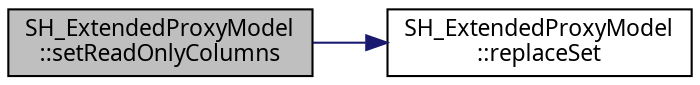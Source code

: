 digraph "SH_ExtendedProxyModel::setReadOnlyColumns"
{
 // INTERACTIVE_SVG=YES
  bgcolor="transparent";
  edge [fontname="Verdana",fontsize="11",labelfontname="Verdana",labelfontsize="11"];
  node [fontname="Verdana",fontsize="11",shape=record];
  rankdir="LR";
  Node1 [label="SH_ExtendedProxyModel\l::setReadOnlyColumns",height=0.2,width=0.4,color="black", fillcolor="grey75", style="filled" fontcolor="black"];
  Node1 -> Node2 [color="midnightblue",fontsize="11",style="solid",fontname="Verdana"];
  Node2 [label="SH_ExtendedProxyModel\l::replaceSet",height=0.2,width=0.4,color="black",URL="$classSH__ExtendedProxyModel.html#abb0f0b100df006c1c2646833a444b734"];
}
